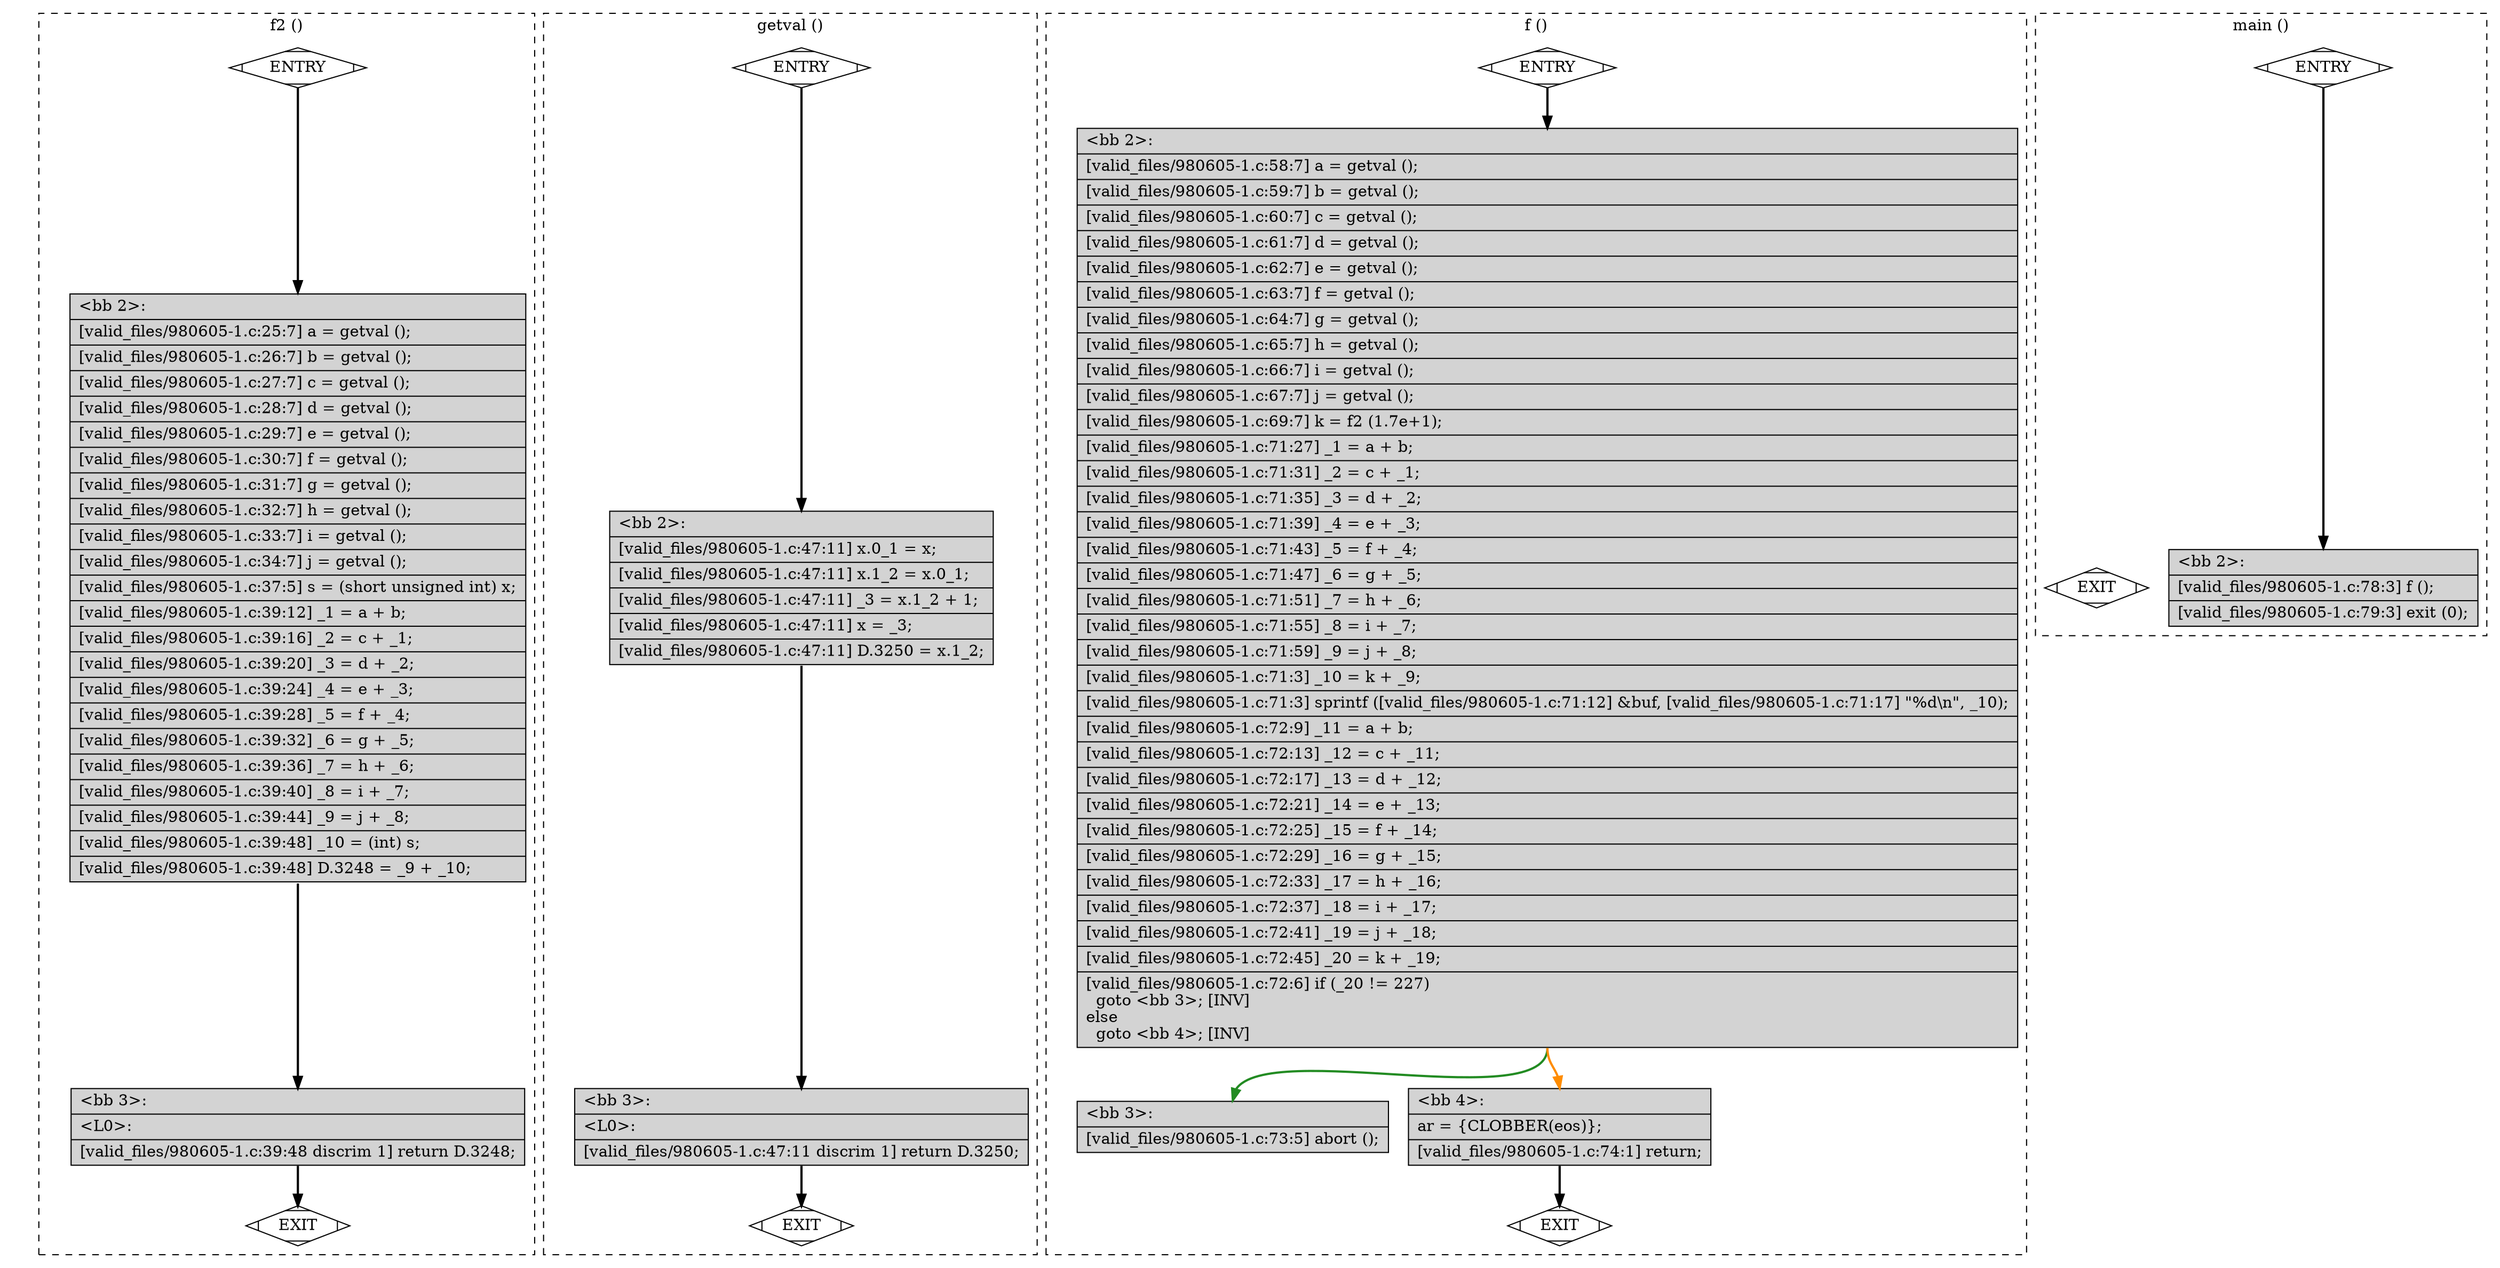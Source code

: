 digraph "a-980605-1.c.015t.cfg" {
overlap=false;
subgraph "cluster_f2" {
	style="dashed";
	color="black";
	label="f2 ()";
	fn_1_basic_block_0 [shape=Mdiamond,style=filled,fillcolor=white,label="ENTRY"];

	fn_1_basic_block_1 [shape=Mdiamond,style=filled,fillcolor=white,label="EXIT"];

	fn_1_basic_block_2 [shape=record,style=filled,fillcolor=lightgrey,label="{\<bb\ 2\>:\l\
|[valid_files/980605-1.c:25:7]\ a\ =\ getval\ ();\l\
|[valid_files/980605-1.c:26:7]\ b\ =\ getval\ ();\l\
|[valid_files/980605-1.c:27:7]\ c\ =\ getval\ ();\l\
|[valid_files/980605-1.c:28:7]\ d\ =\ getval\ ();\l\
|[valid_files/980605-1.c:29:7]\ e\ =\ getval\ ();\l\
|[valid_files/980605-1.c:30:7]\ f\ =\ getval\ ();\l\
|[valid_files/980605-1.c:31:7]\ g\ =\ getval\ ();\l\
|[valid_files/980605-1.c:32:7]\ h\ =\ getval\ ();\l\
|[valid_files/980605-1.c:33:7]\ i\ =\ getval\ ();\l\
|[valid_files/980605-1.c:34:7]\ j\ =\ getval\ ();\l\
|[valid_files/980605-1.c:37:5]\ s\ =\ (short\ unsigned\ int)\ x;\l\
|[valid_files/980605-1.c:39:12]\ _1\ =\ a\ +\ b;\l\
|[valid_files/980605-1.c:39:16]\ _2\ =\ c\ +\ _1;\l\
|[valid_files/980605-1.c:39:20]\ _3\ =\ d\ +\ _2;\l\
|[valid_files/980605-1.c:39:24]\ _4\ =\ e\ +\ _3;\l\
|[valid_files/980605-1.c:39:28]\ _5\ =\ f\ +\ _4;\l\
|[valid_files/980605-1.c:39:32]\ _6\ =\ g\ +\ _5;\l\
|[valid_files/980605-1.c:39:36]\ _7\ =\ h\ +\ _6;\l\
|[valid_files/980605-1.c:39:40]\ _8\ =\ i\ +\ _7;\l\
|[valid_files/980605-1.c:39:44]\ _9\ =\ j\ +\ _8;\l\
|[valid_files/980605-1.c:39:48]\ _10\ =\ (int)\ s;\l\
|[valid_files/980605-1.c:39:48]\ D.3248\ =\ _9\ +\ _10;\l\
}"];

	fn_1_basic_block_3 [shape=record,style=filled,fillcolor=lightgrey,label="{\<bb\ 3\>:\l\
|\<L0\>:\l\
|[valid_files/980605-1.c:39:48\ discrim\ 1]\ return\ D.3248;\l\
}"];

	fn_1_basic_block_0:s -> fn_1_basic_block_2:n [style="solid,bold",color=black,weight=100,constraint=true];
	fn_1_basic_block_2:s -> fn_1_basic_block_3:n [style="solid,bold",color=black,weight=100,constraint=true];
	fn_1_basic_block_3:s -> fn_1_basic_block_1:n [style="solid,bold",color=black,weight=10,constraint=true];
	fn_1_basic_block_0:s -> fn_1_basic_block_1:n [style="invis",constraint=true];
}
subgraph "cluster_getval" {
	style="dashed";
	color="black";
	label="getval ()";
	fn_2_basic_block_0 [shape=Mdiamond,style=filled,fillcolor=white,label="ENTRY"];

	fn_2_basic_block_1 [shape=Mdiamond,style=filled,fillcolor=white,label="EXIT"];

	fn_2_basic_block_2 [shape=record,style=filled,fillcolor=lightgrey,label="{\<bb\ 2\>:\l\
|[valid_files/980605-1.c:47:11]\ x.0_1\ =\ x;\l\
|[valid_files/980605-1.c:47:11]\ x.1_2\ =\ x.0_1;\l\
|[valid_files/980605-1.c:47:11]\ _3\ =\ x.1_2\ +\ 1;\l\
|[valid_files/980605-1.c:47:11]\ x\ =\ _3;\l\
|[valid_files/980605-1.c:47:11]\ D.3250\ =\ x.1_2;\l\
}"];

	fn_2_basic_block_3 [shape=record,style=filled,fillcolor=lightgrey,label="{\<bb\ 3\>:\l\
|\<L0\>:\l\
|[valid_files/980605-1.c:47:11\ discrim\ 1]\ return\ D.3250;\l\
}"];

	fn_2_basic_block_0:s -> fn_2_basic_block_2:n [style="solid,bold",color=black,weight=100,constraint=true];
	fn_2_basic_block_2:s -> fn_2_basic_block_3:n [style="solid,bold",color=black,weight=100,constraint=true];
	fn_2_basic_block_3:s -> fn_2_basic_block_1:n [style="solid,bold",color=black,weight=10,constraint=true];
	fn_2_basic_block_0:s -> fn_2_basic_block_1:n [style="invis",constraint=true];
}
subgraph "cluster_f" {
	style="dashed";
	color="black";
	label="f ()";
	fn_3_basic_block_0 [shape=Mdiamond,style=filled,fillcolor=white,label="ENTRY"];

	fn_3_basic_block_1 [shape=Mdiamond,style=filled,fillcolor=white,label="EXIT"];

	fn_3_basic_block_2 [shape=record,style=filled,fillcolor=lightgrey,label="{\<bb\ 2\>:\l\
|[valid_files/980605-1.c:58:7]\ a\ =\ getval\ ();\l\
|[valid_files/980605-1.c:59:7]\ b\ =\ getval\ ();\l\
|[valid_files/980605-1.c:60:7]\ c\ =\ getval\ ();\l\
|[valid_files/980605-1.c:61:7]\ d\ =\ getval\ ();\l\
|[valid_files/980605-1.c:62:7]\ e\ =\ getval\ ();\l\
|[valid_files/980605-1.c:63:7]\ f\ =\ getval\ ();\l\
|[valid_files/980605-1.c:64:7]\ g\ =\ getval\ ();\l\
|[valid_files/980605-1.c:65:7]\ h\ =\ getval\ ();\l\
|[valid_files/980605-1.c:66:7]\ i\ =\ getval\ ();\l\
|[valid_files/980605-1.c:67:7]\ j\ =\ getval\ ();\l\
|[valid_files/980605-1.c:69:7]\ k\ =\ f2\ (1.7e+1);\l\
|[valid_files/980605-1.c:71:27]\ _1\ =\ a\ +\ b;\l\
|[valid_files/980605-1.c:71:31]\ _2\ =\ c\ +\ _1;\l\
|[valid_files/980605-1.c:71:35]\ _3\ =\ d\ +\ _2;\l\
|[valid_files/980605-1.c:71:39]\ _4\ =\ e\ +\ _3;\l\
|[valid_files/980605-1.c:71:43]\ _5\ =\ f\ +\ _4;\l\
|[valid_files/980605-1.c:71:47]\ _6\ =\ g\ +\ _5;\l\
|[valid_files/980605-1.c:71:51]\ _7\ =\ h\ +\ _6;\l\
|[valid_files/980605-1.c:71:55]\ _8\ =\ i\ +\ _7;\l\
|[valid_files/980605-1.c:71:59]\ _9\ =\ j\ +\ _8;\l\
|[valid_files/980605-1.c:71:3]\ _10\ =\ k\ +\ _9;\l\
|[valid_files/980605-1.c:71:3]\ sprintf\ ([valid_files/980605-1.c:71:12]\ &buf,\ [valid_files/980605-1.c:71:17]\ \"%d\\n\",\ _10);\l\
|[valid_files/980605-1.c:72:9]\ _11\ =\ a\ +\ b;\l\
|[valid_files/980605-1.c:72:13]\ _12\ =\ c\ +\ _11;\l\
|[valid_files/980605-1.c:72:17]\ _13\ =\ d\ +\ _12;\l\
|[valid_files/980605-1.c:72:21]\ _14\ =\ e\ +\ _13;\l\
|[valid_files/980605-1.c:72:25]\ _15\ =\ f\ +\ _14;\l\
|[valid_files/980605-1.c:72:29]\ _16\ =\ g\ +\ _15;\l\
|[valid_files/980605-1.c:72:33]\ _17\ =\ h\ +\ _16;\l\
|[valid_files/980605-1.c:72:37]\ _18\ =\ i\ +\ _17;\l\
|[valid_files/980605-1.c:72:41]\ _19\ =\ j\ +\ _18;\l\
|[valid_files/980605-1.c:72:45]\ _20\ =\ k\ +\ _19;\l\
|[valid_files/980605-1.c:72:6]\ if\ (_20\ !=\ 227)\l\
\ \ goto\ \<bb\ 3\>;\ [INV]\l\
else\l\
\ \ goto\ \<bb\ 4\>;\ [INV]\l\
}"];

	fn_3_basic_block_3 [shape=record,style=filled,fillcolor=lightgrey,label="{\<bb\ 3\>:\l\
|[valid_files/980605-1.c:73:5]\ abort\ ();\l\
}"];

	fn_3_basic_block_4 [shape=record,style=filled,fillcolor=lightgrey,label="{\<bb\ 4\>:\l\
|ar\ =\ \{CLOBBER(eos)\};\l\
|[valid_files/980605-1.c:74:1]\ return;\l\
}"];

	fn_3_basic_block_0:s -> fn_3_basic_block_2:n [style="solid,bold",color=black,weight=100,constraint=true];
	fn_3_basic_block_2:s -> fn_3_basic_block_3:n [style="solid,bold",color=forestgreen,weight=10,constraint=true];
	fn_3_basic_block_2:s -> fn_3_basic_block_4:n [style="solid,bold",color=darkorange,weight=10,constraint=true];
	fn_3_basic_block_4:s -> fn_3_basic_block_1:n [style="solid,bold",color=black,weight=10,constraint=true];
	fn_3_basic_block_0:s -> fn_3_basic_block_1:n [style="invis",constraint=true];
}
subgraph "cluster_main" {
	style="dashed";
	color="black";
	label="main ()";
	fn_4_basic_block_0 [shape=Mdiamond,style=filled,fillcolor=white,label="ENTRY"];

	fn_4_basic_block_1 [shape=Mdiamond,style=filled,fillcolor=white,label="EXIT"];

	fn_4_basic_block_2 [shape=record,style=filled,fillcolor=lightgrey,label="{\<bb\ 2\>:\l\
|[valid_files/980605-1.c:78:3]\ f\ ();\l\
|[valid_files/980605-1.c:79:3]\ exit\ (0);\l\
}"];

	fn_4_basic_block_0:s -> fn_4_basic_block_2:n [style="solid,bold",color=black,weight=100,constraint=true];
	fn_4_basic_block_0:s -> fn_4_basic_block_1:n [style="invis",constraint=true];
}
}
